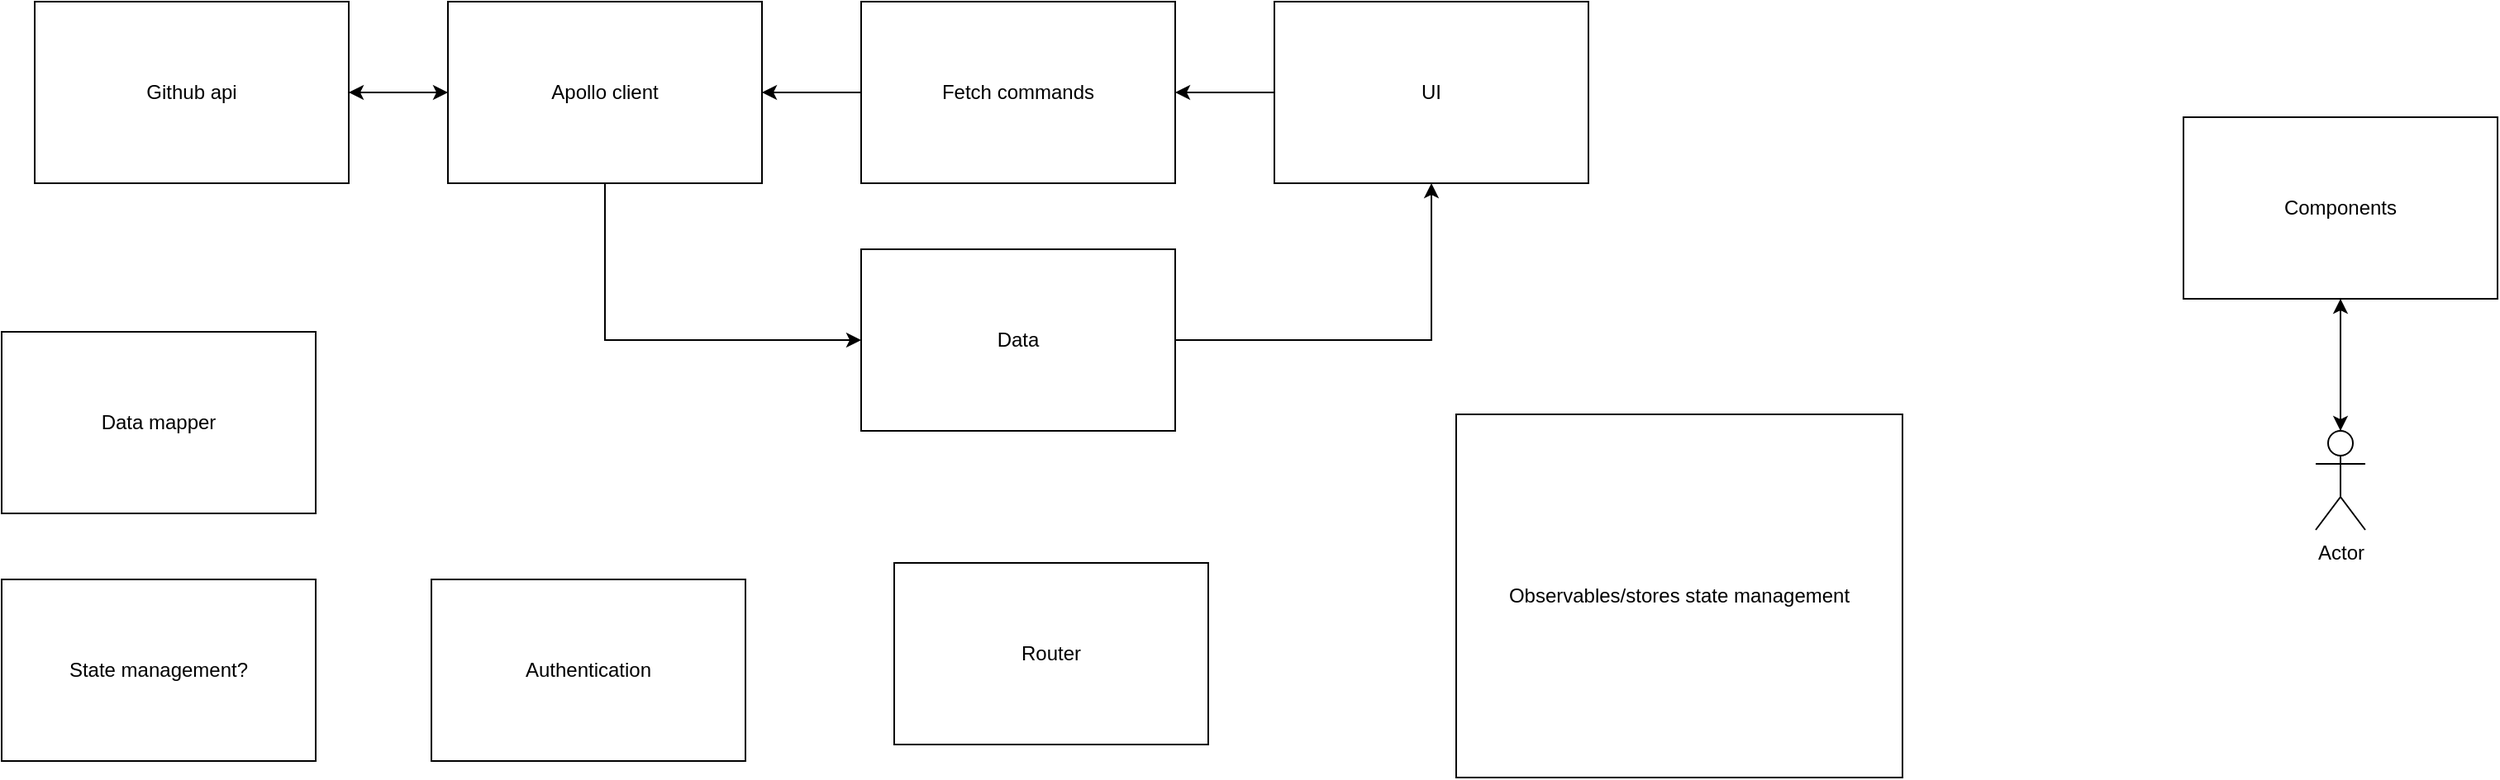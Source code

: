 <mxfile>
    <diagram id="jIRRqNjHEa3FVtF1up-X" name="Page-1">
        <mxGraphModel dx="1836" dy="796" grid="1" gridSize="10" guides="1" tooltips="1" connect="1" arrows="1" fold="1" page="1" pageScale="1" pageWidth="850" pageHeight="1100" math="0" shadow="0">
            <root>
                <mxCell id="0"/>
                <mxCell id="1" parent="0"/>
                <mxCell id="4" style="edgeStyle=orthogonalEdgeStyle;rounded=0;orthogonalLoop=1;jettySize=auto;html=1;entryX=0;entryY=0.5;entryDx=0;entryDy=0;" edge="1" parent="1" source="2" target="3">
                    <mxGeometry relative="1" as="geometry"/>
                </mxCell>
                <mxCell id="2" value="Github api" style="rounded=0;whiteSpace=wrap;html=1;" vertex="1" parent="1">
                    <mxGeometry x="40" y="40" width="190" height="110" as="geometry"/>
                </mxCell>
                <mxCell id="6" style="edgeStyle=orthogonalEdgeStyle;rounded=0;orthogonalLoop=1;jettySize=auto;html=1;entryX=0;entryY=0.5;entryDx=0;entryDy=0;exitX=0.5;exitY=1;exitDx=0;exitDy=0;" edge="1" parent="1" source="3" target="5">
                    <mxGeometry relative="1" as="geometry"/>
                </mxCell>
                <mxCell id="16" style="edgeStyle=orthogonalEdgeStyle;rounded=0;orthogonalLoop=1;jettySize=auto;html=1;entryX=1;entryY=0.5;entryDx=0;entryDy=0;" edge="1" parent="1" source="3" target="2">
                    <mxGeometry relative="1" as="geometry"/>
                </mxCell>
                <mxCell id="3" value="Apollo client" style="rounded=0;whiteSpace=wrap;html=1;" vertex="1" parent="1">
                    <mxGeometry x="290" y="40" width="190" height="110" as="geometry"/>
                </mxCell>
                <mxCell id="20" style="edgeStyle=orthogonalEdgeStyle;rounded=0;orthogonalLoop=1;jettySize=auto;html=1;entryX=0.5;entryY=1;entryDx=0;entryDy=0;" edge="1" parent="1" source="5" target="17">
                    <mxGeometry relative="1" as="geometry"/>
                </mxCell>
                <mxCell id="5" value="Data" style="rounded=0;whiteSpace=wrap;html=1;" vertex="1" parent="1">
                    <mxGeometry x="540" y="190" width="190" height="110" as="geometry"/>
                </mxCell>
                <mxCell id="7" value="Observables/stores state management" style="rounded=0;whiteSpace=wrap;html=1;" vertex="1" parent="1">
                    <mxGeometry x="900" y="290" width="270" height="220" as="geometry"/>
                </mxCell>
                <mxCell id="13" style="edgeStyle=orthogonalEdgeStyle;rounded=0;orthogonalLoop=1;jettySize=auto;html=1;entryX=0.5;entryY=0;entryDx=0;entryDy=0;entryPerimeter=0;" edge="1" parent="1" source="8" target="10">
                    <mxGeometry relative="1" as="geometry"/>
                </mxCell>
                <mxCell id="8" value="Components" style="rounded=0;whiteSpace=wrap;html=1;" vertex="1" parent="1">
                    <mxGeometry x="1340" y="110" width="190" height="110" as="geometry"/>
                </mxCell>
                <mxCell id="9" value="Router" style="rounded=0;whiteSpace=wrap;html=1;" vertex="1" parent="1">
                    <mxGeometry x="560" y="380" width="190" height="110" as="geometry"/>
                </mxCell>
                <mxCell id="12" style="edgeStyle=orthogonalEdgeStyle;rounded=0;orthogonalLoop=1;jettySize=auto;html=1;entryX=0.5;entryY=1;entryDx=0;entryDy=0;" edge="1" parent="1" source="10" target="8">
                    <mxGeometry relative="1" as="geometry"/>
                </mxCell>
                <mxCell id="10" value="Actor" style="shape=umlActor;verticalLabelPosition=bottom;verticalAlign=top;html=1;outlineConnect=0;" vertex="1" parent="1">
                    <mxGeometry x="1420" y="300" width="30" height="60" as="geometry"/>
                </mxCell>
                <mxCell id="14" value="Authentication" style="rounded=0;whiteSpace=wrap;html=1;" vertex="1" parent="1">
                    <mxGeometry x="280" y="390" width="190" height="110" as="geometry"/>
                </mxCell>
                <mxCell id="15" value="State management?" style="rounded=0;whiteSpace=wrap;html=1;" vertex="1" parent="1">
                    <mxGeometry x="20" y="390" width="190" height="110" as="geometry"/>
                </mxCell>
                <mxCell id="22" value="" style="edgeStyle=orthogonalEdgeStyle;rounded=0;orthogonalLoop=1;jettySize=auto;html=1;" edge="1" parent="1" source="17" target="18">
                    <mxGeometry relative="1" as="geometry"/>
                </mxCell>
                <mxCell id="17" value="UI" style="rounded=0;whiteSpace=wrap;html=1;" vertex="1" parent="1">
                    <mxGeometry x="790" y="40" width="190" height="110" as="geometry"/>
                </mxCell>
                <mxCell id="19" style="edgeStyle=orthogonalEdgeStyle;rounded=0;orthogonalLoop=1;jettySize=auto;html=1;entryX=1;entryY=0.5;entryDx=0;entryDy=0;" edge="1" parent="1" source="18" target="3">
                    <mxGeometry relative="1" as="geometry"/>
                </mxCell>
                <mxCell id="18" value="Fetch commands" style="rounded=0;whiteSpace=wrap;html=1;" vertex="1" parent="1">
                    <mxGeometry x="540" y="40" width="190" height="110" as="geometry"/>
                </mxCell>
                <mxCell id="23" value="Data mapper" style="rounded=0;whiteSpace=wrap;html=1;" vertex="1" parent="1">
                    <mxGeometry x="20" y="240" width="190" height="110" as="geometry"/>
                </mxCell>
            </root>
        </mxGraphModel>
    </diagram>
</mxfile>